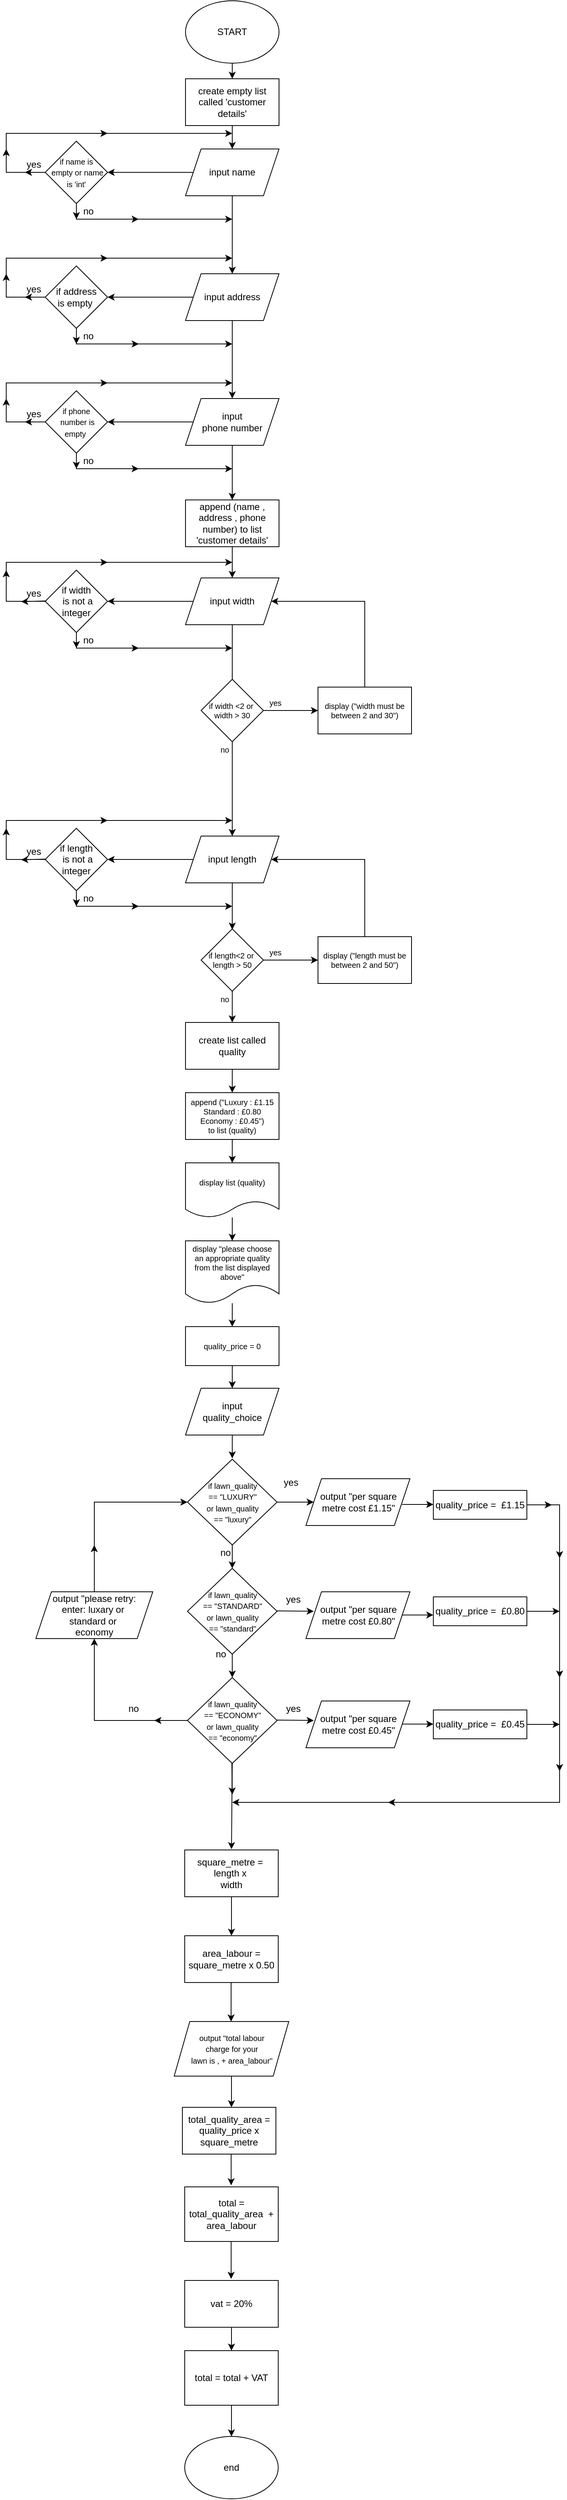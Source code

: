 <mxfile version="16.1.2" type="device"><diagram id="d7EmlIGHW1jqSqv4DtqL" name="Page-1"><mxGraphModel dx="1385" dy="753" grid="1" gridSize="10" guides="1" tooltips="1" connect="1" arrows="1" fold="1" page="1" pageScale="1" pageWidth="850" pageHeight="1100" math="0" shadow="0"><root><mxCell id="0"/><mxCell id="1" parent="0"/><mxCell id="s_3Oyef9XZxenrtB5VNs-2" style="edgeStyle=orthogonalEdgeStyle;rounded=0;orthogonalLoop=1;jettySize=auto;html=1;" parent="1" source="s_3Oyef9XZxenrtB5VNs-1" edge="1"><mxGeometry relative="1" as="geometry"><mxPoint x="400" y="100" as="targetPoint"/></mxGeometry></mxCell><mxCell id="s_3Oyef9XZxenrtB5VNs-1" value="START" style="ellipse;whiteSpace=wrap;html=1;" parent="1" vertex="1"><mxGeometry x="340" width="120" height="80" as="geometry"/></mxCell><mxCell id="s_3Oyef9XZxenrtB5VNs-4" style="edgeStyle=orthogonalEdgeStyle;rounded=0;orthogonalLoop=1;jettySize=auto;html=1;" parent="1" source="s_3Oyef9XZxenrtB5VNs-3" edge="1"><mxGeometry relative="1" as="geometry"><mxPoint x="400" y="190" as="targetPoint"/></mxGeometry></mxCell><mxCell id="s_3Oyef9XZxenrtB5VNs-3" value="create empty list called 'customer details'" style="rounded=0;whiteSpace=wrap;html=1;" parent="1" vertex="1"><mxGeometry x="340" y="100" width="120" height="60" as="geometry"/></mxCell><mxCell id="s_3Oyef9XZxenrtB5VNs-8" style="edgeStyle=orthogonalEdgeStyle;rounded=0;orthogonalLoop=1;jettySize=auto;html=1;entryX=0.5;entryY=0;entryDx=0;entryDy=0;" parent="1" source="s_3Oyef9XZxenrtB5VNs-5" target="s_3Oyef9XZxenrtB5VNs-25" edge="1"><mxGeometry relative="1" as="geometry"><mxPoint x="400" y="320" as="targetPoint"/></mxGeometry></mxCell><mxCell id="s_3Oyef9XZxenrtB5VNs-10" style="edgeStyle=orthogonalEdgeStyle;rounded=0;orthogonalLoop=1;jettySize=auto;html=1;entryX=1;entryY=0.5;entryDx=0;entryDy=0;" parent="1" source="s_3Oyef9XZxenrtB5VNs-5" target="s_3Oyef9XZxenrtB5VNs-12" edge="1"><mxGeometry relative="1" as="geometry"><mxPoint x="300" y="220" as="targetPoint"/></mxGeometry></mxCell><mxCell id="s_3Oyef9XZxenrtB5VNs-5" value="input name" style="shape=parallelogram;perimeter=parallelogramPerimeter;whiteSpace=wrap;html=1;fixedSize=1;" parent="1" vertex="1"><mxGeometry x="340" y="190" width="120" height="60" as="geometry"/></mxCell><mxCell id="s_3Oyef9XZxenrtB5VNs-13" style="edgeStyle=orthogonalEdgeStyle;rounded=0;orthogonalLoop=1;jettySize=auto;html=1;" parent="1" source="s_3Oyef9XZxenrtB5VNs-12" edge="1"><mxGeometry relative="1" as="geometry"><mxPoint x="400" y="170" as="targetPoint"/><Array as="points"><mxPoint x="110" y="220"/><mxPoint x="110" y="170"/></Array></mxGeometry></mxCell><mxCell id="s_3Oyef9XZxenrtB5VNs-19" style="edgeStyle=orthogonalEdgeStyle;rounded=0;orthogonalLoop=1;jettySize=auto;html=1;" parent="1" source="s_3Oyef9XZxenrtB5VNs-12" edge="1"><mxGeometry relative="1" as="geometry"><mxPoint x="400" y="280" as="targetPoint"/><Array as="points"><mxPoint x="200" y="280"/></Array></mxGeometry></mxCell><mxCell id="s_3Oyef9XZxenrtB5VNs-12" value="&lt;font style=&quot;font-size: 10px&quot;&gt;if name is&lt;br&gt;&amp;nbsp;empty or name is 'int'&lt;/font&gt;" style="rhombus;whiteSpace=wrap;html=1;" parent="1" vertex="1"><mxGeometry x="160" y="180" width="80" height="80" as="geometry"/></mxCell><mxCell id="s_3Oyef9XZxenrtB5VNs-14" value="yes" style="text;html=1;align=center;verticalAlign=middle;resizable=0;points=[];autosize=1;strokeColor=none;fillColor=none;" parent="1" vertex="1"><mxGeometry x="130" y="200" width="30" height="20" as="geometry"/></mxCell><mxCell id="s_3Oyef9XZxenrtB5VNs-15" value="" style="endArrow=classic;html=1;rounded=0;entryX=0.133;entryY=1;entryDx=0;entryDy=0;entryPerimeter=0;" parent="1" target="s_3Oyef9XZxenrtB5VNs-14" edge="1"><mxGeometry width="50" height="50" relative="1" as="geometry"><mxPoint x="160" y="220" as="sourcePoint"/><mxPoint x="210" y="170" as="targetPoint"/></mxGeometry></mxCell><mxCell id="s_3Oyef9XZxenrtB5VNs-16" value="" style="endArrow=classic;html=1;rounded=0;" parent="1" edge="1"><mxGeometry width="50" height="50" relative="1" as="geometry"><mxPoint x="110" y="220" as="sourcePoint"/><mxPoint x="110" y="190" as="targetPoint"/></mxGeometry></mxCell><mxCell id="s_3Oyef9XZxenrtB5VNs-17" value="" style="endArrow=classic;html=1;rounded=0;" parent="1" edge="1"><mxGeometry width="50" height="50" relative="1" as="geometry"><mxPoint x="110" y="170" as="sourcePoint"/><mxPoint x="240" y="170" as="targetPoint"/></mxGeometry></mxCell><mxCell id="s_3Oyef9XZxenrtB5VNs-18" value="no" style="text;html=1;align=center;verticalAlign=middle;resizable=0;points=[];autosize=1;strokeColor=none;fillColor=none;" parent="1" vertex="1"><mxGeometry x="200" y="260" width="30" height="20" as="geometry"/></mxCell><mxCell id="s_3Oyef9XZxenrtB5VNs-20" value="" style="endArrow=classic;html=1;rounded=0;" parent="1" edge="1"><mxGeometry width="50" height="50" relative="1" as="geometry"><mxPoint x="200" y="260" as="sourcePoint"/><mxPoint x="200" y="280" as="targetPoint"/></mxGeometry></mxCell><mxCell id="s_3Oyef9XZxenrtB5VNs-21" value="" style="endArrow=classic;html=1;rounded=0;" parent="1" edge="1"><mxGeometry width="50" height="50" relative="1" as="geometry"><mxPoint x="200" y="280" as="sourcePoint"/><mxPoint x="280" y="280" as="targetPoint"/></mxGeometry></mxCell><mxCell id="s_3Oyef9XZxenrtB5VNs-23" style="edgeStyle=orthogonalEdgeStyle;rounded=0;orthogonalLoop=1;jettySize=auto;html=1;entryX=0.5;entryY=0;entryDx=0;entryDy=0;" parent="1" source="s_3Oyef9XZxenrtB5VNs-25" target="s_3Oyef9XZxenrtB5VNs-39" edge="1"><mxGeometry relative="1" as="geometry"><mxPoint x="400" y="480" as="targetPoint"/></mxGeometry></mxCell><mxCell id="s_3Oyef9XZxenrtB5VNs-24" style="edgeStyle=orthogonalEdgeStyle;rounded=0;orthogonalLoop=1;jettySize=auto;html=1;entryX=1;entryY=0.5;entryDx=0;entryDy=0;" parent="1" source="s_3Oyef9XZxenrtB5VNs-25" target="s_3Oyef9XZxenrtB5VNs-28" edge="1"><mxGeometry relative="1" as="geometry"><mxPoint x="300" y="380" as="targetPoint"/></mxGeometry></mxCell><mxCell id="s_3Oyef9XZxenrtB5VNs-25" value="input address" style="shape=parallelogram;perimeter=parallelogramPerimeter;whiteSpace=wrap;html=1;fixedSize=1;" parent="1" vertex="1"><mxGeometry x="340" y="350" width="120" height="60" as="geometry"/></mxCell><mxCell id="s_3Oyef9XZxenrtB5VNs-26" style="edgeStyle=orthogonalEdgeStyle;rounded=0;orthogonalLoop=1;jettySize=auto;html=1;" parent="1" source="s_3Oyef9XZxenrtB5VNs-28" edge="1"><mxGeometry relative="1" as="geometry"><mxPoint x="400" y="330" as="targetPoint"/><Array as="points"><mxPoint x="110" y="380"/><mxPoint x="110" y="330"/></Array></mxGeometry></mxCell><mxCell id="s_3Oyef9XZxenrtB5VNs-27" style="edgeStyle=orthogonalEdgeStyle;rounded=0;orthogonalLoop=1;jettySize=auto;html=1;" parent="1" source="s_3Oyef9XZxenrtB5VNs-28" edge="1"><mxGeometry relative="1" as="geometry"><mxPoint x="400" y="440" as="targetPoint"/><Array as="points"><mxPoint x="200" y="440"/></Array></mxGeometry></mxCell><mxCell id="s_3Oyef9XZxenrtB5VNs-28" value="if address &lt;br&gt;is empty&amp;nbsp;" style="rhombus;whiteSpace=wrap;html=1;" parent="1" vertex="1"><mxGeometry x="160" y="340" width="80" height="80" as="geometry"/></mxCell><mxCell id="s_3Oyef9XZxenrtB5VNs-29" value="yes" style="text;html=1;align=center;verticalAlign=middle;resizable=0;points=[];autosize=1;strokeColor=none;fillColor=none;" parent="1" vertex="1"><mxGeometry x="130" y="360" width="30" height="20" as="geometry"/></mxCell><mxCell id="s_3Oyef9XZxenrtB5VNs-30" value="" style="endArrow=classic;html=1;rounded=0;entryX=0.133;entryY=1;entryDx=0;entryDy=0;entryPerimeter=0;" parent="1" target="s_3Oyef9XZxenrtB5VNs-29" edge="1"><mxGeometry width="50" height="50" relative="1" as="geometry"><mxPoint x="160" y="380" as="sourcePoint"/><mxPoint x="210" y="330" as="targetPoint"/></mxGeometry></mxCell><mxCell id="s_3Oyef9XZxenrtB5VNs-31" value="" style="endArrow=classic;html=1;rounded=0;" parent="1" edge="1"><mxGeometry width="50" height="50" relative="1" as="geometry"><mxPoint x="110" y="380" as="sourcePoint"/><mxPoint x="110" y="350" as="targetPoint"/></mxGeometry></mxCell><mxCell id="s_3Oyef9XZxenrtB5VNs-32" value="" style="endArrow=classic;html=1;rounded=0;" parent="1" edge="1"><mxGeometry width="50" height="50" relative="1" as="geometry"><mxPoint x="110" y="330" as="sourcePoint"/><mxPoint x="240" y="330" as="targetPoint"/></mxGeometry></mxCell><mxCell id="s_3Oyef9XZxenrtB5VNs-33" value="no" style="text;html=1;align=center;verticalAlign=middle;resizable=0;points=[];autosize=1;strokeColor=none;fillColor=none;" parent="1" vertex="1"><mxGeometry x="200" y="420" width="30" height="20" as="geometry"/></mxCell><mxCell id="s_3Oyef9XZxenrtB5VNs-34" value="" style="endArrow=classic;html=1;rounded=0;" parent="1" edge="1"><mxGeometry width="50" height="50" relative="1" as="geometry"><mxPoint x="200" y="420" as="sourcePoint"/><mxPoint x="200" y="440" as="targetPoint"/></mxGeometry></mxCell><mxCell id="s_3Oyef9XZxenrtB5VNs-35" value="" style="endArrow=classic;html=1;rounded=0;" parent="1" edge="1"><mxGeometry width="50" height="50" relative="1" as="geometry"><mxPoint x="200" y="440" as="sourcePoint"/><mxPoint x="280" y="440" as="targetPoint"/></mxGeometry></mxCell><mxCell id="s_3Oyef9XZxenrtB5VNs-37" style="edgeStyle=orthogonalEdgeStyle;rounded=0;orthogonalLoop=1;jettySize=auto;html=1;" parent="1" source="s_3Oyef9XZxenrtB5VNs-39" edge="1"><mxGeometry relative="1" as="geometry"><mxPoint x="400" y="640" as="targetPoint"/></mxGeometry></mxCell><mxCell id="s_3Oyef9XZxenrtB5VNs-38" style="edgeStyle=orthogonalEdgeStyle;rounded=0;orthogonalLoop=1;jettySize=auto;html=1;entryX=1;entryY=0.5;entryDx=0;entryDy=0;" parent="1" source="s_3Oyef9XZxenrtB5VNs-39" target="s_3Oyef9XZxenrtB5VNs-42" edge="1"><mxGeometry relative="1" as="geometry"><mxPoint x="300" y="540" as="targetPoint"/></mxGeometry></mxCell><mxCell id="s_3Oyef9XZxenrtB5VNs-39" value="input &lt;br&gt;phone number" style="shape=parallelogram;perimeter=parallelogramPerimeter;whiteSpace=wrap;html=1;fixedSize=1;" parent="1" vertex="1"><mxGeometry x="340" y="510" width="120" height="60" as="geometry"/></mxCell><mxCell id="s_3Oyef9XZxenrtB5VNs-40" style="edgeStyle=orthogonalEdgeStyle;rounded=0;orthogonalLoop=1;jettySize=auto;html=1;" parent="1" source="s_3Oyef9XZxenrtB5VNs-42" edge="1"><mxGeometry relative="1" as="geometry"><mxPoint x="400" y="490" as="targetPoint"/><Array as="points"><mxPoint x="110" y="540"/><mxPoint x="110" y="490"/></Array></mxGeometry></mxCell><mxCell id="s_3Oyef9XZxenrtB5VNs-41" style="edgeStyle=orthogonalEdgeStyle;rounded=0;orthogonalLoop=1;jettySize=auto;html=1;" parent="1" source="s_3Oyef9XZxenrtB5VNs-42" edge="1"><mxGeometry relative="1" as="geometry"><mxPoint x="400" y="600" as="targetPoint"/><Array as="points"><mxPoint x="200" y="600"/></Array></mxGeometry></mxCell><mxCell id="s_3Oyef9XZxenrtB5VNs-42" value="&lt;font style=&quot;font-size: 10px&quot;&gt;if phone&lt;br&gt;&amp;nbsp;number is empty&amp;nbsp;&lt;/font&gt;" style="rhombus;whiteSpace=wrap;html=1;" parent="1" vertex="1"><mxGeometry x="160" y="500" width="80" height="80" as="geometry"/></mxCell><mxCell id="s_3Oyef9XZxenrtB5VNs-43" value="yes" style="text;html=1;align=center;verticalAlign=middle;resizable=0;points=[];autosize=1;strokeColor=none;fillColor=none;" parent="1" vertex="1"><mxGeometry x="130" y="520" width="30" height="20" as="geometry"/></mxCell><mxCell id="s_3Oyef9XZxenrtB5VNs-44" value="" style="endArrow=classic;html=1;rounded=0;entryX=0.133;entryY=1;entryDx=0;entryDy=0;entryPerimeter=0;" parent="1" target="s_3Oyef9XZxenrtB5VNs-43" edge="1"><mxGeometry width="50" height="50" relative="1" as="geometry"><mxPoint x="160" y="540" as="sourcePoint"/><mxPoint x="210" y="490" as="targetPoint"/></mxGeometry></mxCell><mxCell id="s_3Oyef9XZxenrtB5VNs-45" value="" style="endArrow=classic;html=1;rounded=0;" parent="1" edge="1"><mxGeometry width="50" height="50" relative="1" as="geometry"><mxPoint x="110" y="540" as="sourcePoint"/><mxPoint x="110" y="510" as="targetPoint"/></mxGeometry></mxCell><mxCell id="s_3Oyef9XZxenrtB5VNs-46" value="" style="endArrow=classic;html=1;rounded=0;" parent="1" edge="1"><mxGeometry width="50" height="50" relative="1" as="geometry"><mxPoint x="110" y="490" as="sourcePoint"/><mxPoint x="240" y="490" as="targetPoint"/></mxGeometry></mxCell><mxCell id="s_3Oyef9XZxenrtB5VNs-47" value="no" style="text;html=1;align=center;verticalAlign=middle;resizable=0;points=[];autosize=1;strokeColor=none;fillColor=none;" parent="1" vertex="1"><mxGeometry x="200" y="580" width="30" height="20" as="geometry"/></mxCell><mxCell id="s_3Oyef9XZxenrtB5VNs-48" value="" style="endArrow=classic;html=1;rounded=0;" parent="1" edge="1"><mxGeometry width="50" height="50" relative="1" as="geometry"><mxPoint x="200" y="580" as="sourcePoint"/><mxPoint x="200" y="600" as="targetPoint"/></mxGeometry></mxCell><mxCell id="s_3Oyef9XZxenrtB5VNs-49" value="" style="endArrow=classic;html=1;rounded=0;" parent="1" edge="1"><mxGeometry width="50" height="50" relative="1" as="geometry"><mxPoint x="200" y="600" as="sourcePoint"/><mxPoint x="280" y="600" as="targetPoint"/></mxGeometry></mxCell><mxCell id="s_3Oyef9XZxenrtB5VNs-52" style="edgeStyle=orthogonalEdgeStyle;rounded=0;orthogonalLoop=1;jettySize=auto;html=1;" parent="1" source="s_3Oyef9XZxenrtB5VNs-50" edge="1"><mxGeometry relative="1" as="geometry"><mxPoint x="400" y="740" as="targetPoint"/></mxGeometry></mxCell><mxCell id="s_3Oyef9XZxenrtB5VNs-50" value="append (name , address , phone number) to list 'customer details'" style="rounded=0;whiteSpace=wrap;html=1;" parent="1" vertex="1"><mxGeometry x="340" y="640" width="120" height="60" as="geometry"/></mxCell><mxCell id="s_3Oyef9XZxenrtB5VNs-75" style="edgeStyle=orthogonalEdgeStyle;rounded=0;orthogonalLoop=1;jettySize=auto;html=1;entryX=0.5;entryY=0;entryDx=0;entryDy=0;" parent="1" source="s_3Oyef9XZxenrtB5VNs-51" target="s_3Oyef9XZxenrtB5VNs-77" edge="1"><mxGeometry relative="1" as="geometry"><mxPoint x="400" y="860.0" as="targetPoint"/></mxGeometry></mxCell><mxCell id="s_3Oyef9XZxenrtB5VNs-51" value="input width" style="shape=parallelogram;perimeter=parallelogramPerimeter;whiteSpace=wrap;html=1;fixedSize=1;" parent="1" vertex="1"><mxGeometry x="340" y="740" width="120" height="60" as="geometry"/></mxCell><mxCell id="s_3Oyef9XZxenrtB5VNs-53" value="if width&lt;br&gt;&amp;nbsp;is&amp;nbsp;not a &lt;br&gt;integer" style="rhombus;whiteSpace=wrap;html=1;" parent="1" vertex="1"><mxGeometry x="160" y="730" width="80" height="80" as="geometry"/></mxCell><mxCell id="s_3Oyef9XZxenrtB5VNs-61" style="edgeStyle=orthogonalEdgeStyle;rounded=0;orthogonalLoop=1;jettySize=auto;html=1;entryX=1;entryY=0.5;entryDx=0;entryDy=0;" parent="1" edge="1"><mxGeometry relative="1" as="geometry"><mxPoint x="240" y="770" as="targetPoint"/><mxPoint x="350" y="770" as="sourcePoint"/></mxGeometry></mxCell><mxCell id="s_3Oyef9XZxenrtB5VNs-62" style="edgeStyle=orthogonalEdgeStyle;rounded=0;orthogonalLoop=1;jettySize=auto;html=1;" parent="1" edge="1"><mxGeometry relative="1" as="geometry"><mxPoint x="400" y="720" as="targetPoint"/><Array as="points"><mxPoint x="110" y="770"/><mxPoint x="110" y="720"/></Array><mxPoint x="160" y="770" as="sourcePoint"/></mxGeometry></mxCell><mxCell id="s_3Oyef9XZxenrtB5VNs-63" value="yes" style="text;html=1;align=center;verticalAlign=middle;resizable=0;points=[];autosize=1;strokeColor=none;fillColor=none;" parent="1" vertex="1"><mxGeometry x="130" y="750" width="30" height="20" as="geometry"/></mxCell><mxCell id="s_3Oyef9XZxenrtB5VNs-64" value="" style="endArrow=classic;html=1;rounded=0;exitX=1.049;exitY=0.974;exitDx=0;exitDy=0;exitPerimeter=0;entryX=-0.03;entryY=1.021;entryDx=0;entryDy=0;entryPerimeter=0;" parent="1" source="s_3Oyef9XZxenrtB5VNs-63" target="s_3Oyef9XZxenrtB5VNs-63" edge="1"><mxGeometry width="50" height="50" relative="1" as="geometry"><mxPoint x="150" y="760" as="sourcePoint"/><mxPoint x="110" y="770" as="targetPoint"/></mxGeometry></mxCell><mxCell id="s_3Oyef9XZxenrtB5VNs-65" value="" style="endArrow=classic;html=1;rounded=0;" parent="1" edge="1"><mxGeometry width="50" height="50" relative="1" as="geometry"><mxPoint x="110" y="760" as="sourcePoint"/><mxPoint x="110" y="730" as="targetPoint"/></mxGeometry></mxCell><mxCell id="s_3Oyef9XZxenrtB5VNs-66" value="" style="endArrow=classic;html=1;rounded=0;" parent="1" edge="1"><mxGeometry width="50" height="50" relative="1" as="geometry"><mxPoint x="110" y="720" as="sourcePoint"/><mxPoint x="240" y="720" as="targetPoint"/></mxGeometry></mxCell><mxCell id="s_3Oyef9XZxenrtB5VNs-71" style="edgeStyle=orthogonalEdgeStyle;rounded=0;orthogonalLoop=1;jettySize=auto;html=1;" parent="1" edge="1"><mxGeometry relative="1" as="geometry"><mxPoint x="400" y="830" as="targetPoint"/><Array as="points"><mxPoint x="200" y="830"/></Array><mxPoint x="200" y="810" as="sourcePoint"/></mxGeometry></mxCell><mxCell id="s_3Oyef9XZxenrtB5VNs-72" value="no" style="text;html=1;align=center;verticalAlign=middle;resizable=0;points=[];autosize=1;strokeColor=none;fillColor=none;" parent="1" vertex="1"><mxGeometry x="200" y="810" width="30" height="20" as="geometry"/></mxCell><mxCell id="s_3Oyef9XZxenrtB5VNs-73" value="" style="endArrow=classic;html=1;rounded=0;" parent="1" edge="1"><mxGeometry width="50" height="50" relative="1" as="geometry"><mxPoint x="200" y="810" as="sourcePoint"/><mxPoint x="200" y="830" as="targetPoint"/></mxGeometry></mxCell><mxCell id="s_3Oyef9XZxenrtB5VNs-74" value="" style="endArrow=classic;html=1;rounded=0;" parent="1" edge="1"><mxGeometry width="50" height="50" relative="1" as="geometry"><mxPoint x="200" y="830" as="sourcePoint"/><mxPoint x="280" y="830" as="targetPoint"/></mxGeometry></mxCell><mxCell id="s_3Oyef9XZxenrtB5VNs-76" style="edgeStyle=orthogonalEdgeStyle;rounded=0;orthogonalLoop=1;jettySize=auto;html=1;" parent="1" source="s_3Oyef9XZxenrtB5VNs-77" edge="1"><mxGeometry relative="1" as="geometry"><mxPoint x="400" y="1191.0" as="targetPoint"/></mxGeometry></mxCell><mxCell id="s_3Oyef9XZxenrtB5VNs-77" value="input length" style="shape=parallelogram;perimeter=parallelogramPerimeter;whiteSpace=wrap;html=1;fixedSize=1;" parent="1" vertex="1"><mxGeometry x="340" y="1071" width="120" height="60" as="geometry"/></mxCell><mxCell id="s_3Oyef9XZxenrtB5VNs-78" value="if length&lt;br&gt;&amp;nbsp;is&amp;nbsp;not a &lt;br&gt;integer" style="rhombus;whiteSpace=wrap;html=1;" parent="1" vertex="1"><mxGeometry x="160" y="1061" width="80" height="80" as="geometry"/></mxCell><mxCell id="s_3Oyef9XZxenrtB5VNs-79" style="edgeStyle=orthogonalEdgeStyle;rounded=0;orthogonalLoop=1;jettySize=auto;html=1;entryX=1;entryY=0.5;entryDx=0;entryDy=0;" parent="1" edge="1"><mxGeometry relative="1" as="geometry"><mxPoint x="240" y="1101" as="targetPoint"/><mxPoint x="350" y="1101" as="sourcePoint"/></mxGeometry></mxCell><mxCell id="s_3Oyef9XZxenrtB5VNs-80" style="edgeStyle=orthogonalEdgeStyle;rounded=0;orthogonalLoop=1;jettySize=auto;html=1;" parent="1" edge="1"><mxGeometry relative="1" as="geometry"><mxPoint x="400" y="1051" as="targetPoint"/><Array as="points"><mxPoint x="110" y="1101"/><mxPoint x="110" y="1051"/></Array><mxPoint x="160" y="1101" as="sourcePoint"/></mxGeometry></mxCell><mxCell id="s_3Oyef9XZxenrtB5VNs-81" value="yes" style="text;html=1;align=center;verticalAlign=middle;resizable=0;points=[];autosize=1;strokeColor=none;fillColor=none;" parent="1" vertex="1"><mxGeometry x="130" y="1081" width="30" height="20" as="geometry"/></mxCell><mxCell id="s_3Oyef9XZxenrtB5VNs-82" value="" style="endArrow=classic;html=1;rounded=0;exitX=1.049;exitY=0.974;exitDx=0;exitDy=0;exitPerimeter=0;entryX=-0.03;entryY=1.021;entryDx=0;entryDy=0;entryPerimeter=0;" parent="1" source="s_3Oyef9XZxenrtB5VNs-81" target="s_3Oyef9XZxenrtB5VNs-81" edge="1"><mxGeometry width="50" height="50" relative="1" as="geometry"><mxPoint x="150" y="1091" as="sourcePoint"/><mxPoint x="110" y="1101" as="targetPoint"/></mxGeometry></mxCell><mxCell id="s_3Oyef9XZxenrtB5VNs-83" value="" style="endArrow=classic;html=1;rounded=0;" parent="1" edge="1"><mxGeometry width="50" height="50" relative="1" as="geometry"><mxPoint x="110" y="1091" as="sourcePoint"/><mxPoint x="110" y="1061" as="targetPoint"/></mxGeometry></mxCell><mxCell id="s_3Oyef9XZxenrtB5VNs-84" value="" style="endArrow=classic;html=1;rounded=0;" parent="1" edge="1"><mxGeometry width="50" height="50" relative="1" as="geometry"><mxPoint x="110" y="1051" as="sourcePoint"/><mxPoint x="240" y="1051" as="targetPoint"/></mxGeometry></mxCell><mxCell id="s_3Oyef9XZxenrtB5VNs-85" style="edgeStyle=orthogonalEdgeStyle;rounded=0;orthogonalLoop=1;jettySize=auto;html=1;" parent="1" edge="1"><mxGeometry relative="1" as="geometry"><mxPoint x="400" y="1161.0" as="targetPoint"/><Array as="points"><mxPoint x="200" y="1161"/></Array><mxPoint x="200" y="1141.0" as="sourcePoint"/></mxGeometry></mxCell><mxCell id="s_3Oyef9XZxenrtB5VNs-86" value="no" style="text;html=1;align=center;verticalAlign=middle;resizable=0;points=[];autosize=1;strokeColor=none;fillColor=none;" parent="1" vertex="1"><mxGeometry x="200" y="1141" width="30" height="20" as="geometry"/></mxCell><mxCell id="s_3Oyef9XZxenrtB5VNs-87" value="" style="endArrow=classic;html=1;rounded=0;" parent="1" edge="1"><mxGeometry width="50" height="50" relative="1" as="geometry"><mxPoint x="200" y="1141.0" as="sourcePoint"/><mxPoint x="200" y="1161.0" as="targetPoint"/></mxGeometry></mxCell><mxCell id="s_3Oyef9XZxenrtB5VNs-88" value="" style="endArrow=classic;html=1;rounded=0;" parent="1" edge="1"><mxGeometry width="50" height="50" relative="1" as="geometry"><mxPoint x="200" y="1161.0" as="sourcePoint"/><mxPoint x="280" y="1161.0" as="targetPoint"/></mxGeometry></mxCell><mxCell id="s_3Oyef9XZxenrtB5VNs-90" style="edgeStyle=orthogonalEdgeStyle;rounded=0;orthogonalLoop=1;jettySize=auto;html=1;fontSize=10;" parent="1" source="s_3Oyef9XZxenrtB5VNs-89" target="s_3Oyef9XZxenrtB5VNs-91" edge="1"><mxGeometry relative="1" as="geometry"><mxPoint x="500" y="910.0" as="targetPoint"/></mxGeometry></mxCell><mxCell id="s_3Oyef9XZxenrtB5VNs-89" value="if width &amp;lt;2 or&amp;nbsp;&lt;br&gt;width &amp;gt; 30" style="rhombus;whiteSpace=wrap;html=1;fontSize=10;" parent="1" vertex="1"><mxGeometry x="360" y="870" width="80" height="80" as="geometry"/></mxCell><mxCell id="s_3Oyef9XZxenrtB5VNs-92" style="edgeStyle=orthogonalEdgeStyle;rounded=0;orthogonalLoop=1;jettySize=auto;html=1;entryX=1;entryY=0.5;entryDx=0;entryDy=0;fontSize=10;" parent="1" source="s_3Oyef9XZxenrtB5VNs-91" target="s_3Oyef9XZxenrtB5VNs-51" edge="1"><mxGeometry relative="1" as="geometry"><Array as="points"><mxPoint x="570" y="770"/></Array></mxGeometry></mxCell><mxCell id="s_3Oyef9XZxenrtB5VNs-91" value="display (&quot;width must be between 2 and 30&quot;)" style="rounded=0;whiteSpace=wrap;html=1;fontSize=10;" parent="1" vertex="1"><mxGeometry x="510" y="880.0" width="120" height="60" as="geometry"/></mxCell><mxCell id="s_3Oyef9XZxenrtB5VNs-93" style="edgeStyle=orthogonalEdgeStyle;rounded=0;orthogonalLoop=1;jettySize=auto;html=1;fontSize=10;" parent="1" source="s_3Oyef9XZxenrtB5VNs-94" target="s_3Oyef9XZxenrtB5VNs-96" edge="1"><mxGeometry relative="1" as="geometry"><mxPoint x="500" y="1230.0" as="targetPoint"/></mxGeometry></mxCell><mxCell id="s_3Oyef9XZxenrtB5VNs-101" style="edgeStyle=orthogonalEdgeStyle;rounded=0;orthogonalLoop=1;jettySize=auto;html=1;fontSize=10;" parent="1" source="s_3Oyef9XZxenrtB5VNs-94" edge="1"><mxGeometry relative="1" as="geometry"><mxPoint x="400" y="1310.0" as="targetPoint"/></mxGeometry></mxCell><mxCell id="s_3Oyef9XZxenrtB5VNs-94" value="if length&amp;lt;2 or&amp;nbsp;&lt;br&gt;length &amp;gt; 50" style="rhombus;whiteSpace=wrap;html=1;fontSize=10;" parent="1" vertex="1"><mxGeometry x="360" y="1190" width="80" height="80" as="geometry"/></mxCell><mxCell id="s_3Oyef9XZxenrtB5VNs-95" style="edgeStyle=orthogonalEdgeStyle;rounded=0;orthogonalLoop=1;jettySize=auto;html=1;fontSize=10;entryX=1;entryY=0.5;entryDx=0;entryDy=0;" parent="1" source="s_3Oyef9XZxenrtB5VNs-96" target="s_3Oyef9XZxenrtB5VNs-77" edge="1"><mxGeometry relative="1" as="geometry"><mxPoint x="480" y="1130" as="targetPoint"/><Array as="points"><mxPoint x="570" y="1101"/></Array></mxGeometry></mxCell><mxCell id="s_3Oyef9XZxenrtB5VNs-96" value="display (&quot;length must be between 2 and 50&quot;)" style="rounded=0;whiteSpace=wrap;html=1;fontSize=10;" parent="1" vertex="1"><mxGeometry x="510" y="1200.0" width="120" height="60" as="geometry"/></mxCell><mxCell id="s_3Oyef9XZxenrtB5VNs-97" value="yes" style="text;html=1;align=center;verticalAlign=middle;resizable=0;points=[];autosize=1;strokeColor=none;fillColor=none;fontSize=10;" parent="1" vertex="1"><mxGeometry x="440" y="1210" width="30" height="20" as="geometry"/></mxCell><mxCell id="s_3Oyef9XZxenrtB5VNs-98" value="yes" style="text;html=1;align=center;verticalAlign=middle;resizable=0;points=[];autosize=1;strokeColor=none;fillColor=none;fontSize=10;" parent="1" vertex="1"><mxGeometry x="440" y="890" width="30" height="20" as="geometry"/></mxCell><mxCell id="s_3Oyef9XZxenrtB5VNs-99" value="no" style="text;html=1;align=center;verticalAlign=middle;resizable=0;points=[];autosize=1;strokeColor=none;fillColor=none;fontSize=10;" parent="1" vertex="1"><mxGeometry x="375" y="950" width="30" height="20" as="geometry"/></mxCell><mxCell id="s_3Oyef9XZxenrtB5VNs-100" value="no" style="text;html=1;align=center;verticalAlign=middle;resizable=0;points=[];autosize=1;strokeColor=none;fillColor=none;fontSize=10;" parent="1" vertex="1"><mxGeometry x="375" y="1270" width="30" height="20" as="geometry"/></mxCell><mxCell id="s_3Oyef9XZxenrtB5VNs-103" style="edgeStyle=orthogonalEdgeStyle;rounded=0;orthogonalLoop=1;jettySize=auto;html=1;fontSize=10;" parent="1" source="s_3Oyef9XZxenrtB5VNs-102" edge="1"><mxGeometry relative="1" as="geometry"><mxPoint x="400" y="1400.0" as="targetPoint"/></mxGeometry></mxCell><mxCell id="s_3Oyef9XZxenrtB5VNs-102" value="create list called quality" style="rounded=0;whiteSpace=wrap;html=1;" parent="1" vertex="1"><mxGeometry x="340" y="1310" width="120" height="60" as="geometry"/></mxCell><mxCell id="s_3Oyef9XZxenrtB5VNs-105" style="edgeStyle=orthogonalEdgeStyle;rounded=0;orthogonalLoop=1;jettySize=auto;html=1;fontSize=10;" parent="1" source="s_3Oyef9XZxenrtB5VNs-104" edge="1"><mxGeometry relative="1" as="geometry"><mxPoint x="400" y="1490" as="targetPoint"/></mxGeometry></mxCell><mxCell id="s_3Oyef9XZxenrtB5VNs-104" value="append (&quot;Luxury : £1.15&lt;br&gt;Standard : £0.80&lt;br&gt;Economy : £0.45&quot;) &lt;br&gt;to&amp;nbsp;list (quality)" style="rounded=0;whiteSpace=wrap;html=1;fontSize=10;" parent="1" vertex="1"><mxGeometry x="340" y="1400" width="120" height="60" as="geometry"/></mxCell><mxCell id="s_3Oyef9XZxenrtB5VNs-107" style="edgeStyle=orthogonalEdgeStyle;rounded=0;orthogonalLoop=1;jettySize=auto;html=1;fontSize=10;" parent="1" source="s_3Oyef9XZxenrtB5VNs-106" edge="1"><mxGeometry relative="1" as="geometry"><mxPoint x="400" y="1590" as="targetPoint"/></mxGeometry></mxCell><mxCell id="s_3Oyef9XZxenrtB5VNs-106" value="display list (quality)" style="shape=document;whiteSpace=wrap;html=1;boundedLbl=1;fontSize=10;" parent="1" vertex="1"><mxGeometry x="340" y="1490" width="120" height="70" as="geometry"/></mxCell><mxCell id="s_3Oyef9XZxenrtB5VNs-110" style="edgeStyle=orthogonalEdgeStyle;rounded=0;orthogonalLoop=1;jettySize=auto;html=1;fontSize=10;" parent="1" edge="1"><mxGeometry relative="1" as="geometry"><mxPoint x="400" y="1779" as="targetPoint"/><mxPoint x="400" y="1749" as="sourcePoint"/></mxGeometry></mxCell><mxCell id="s_3Oyef9XZxenrtB5VNs-114" style="edgeStyle=orthogonalEdgeStyle;rounded=0;orthogonalLoop=1;jettySize=auto;html=1;fontSize=10;" parent="1" source="s_3Oyef9XZxenrtB5VNs-109" edge="1"><mxGeometry relative="1" as="geometry"><mxPoint x="400" y="1700" as="targetPoint"/></mxGeometry></mxCell><mxCell id="s_3Oyef9XZxenrtB5VNs-109" value="display &quot;please choose &lt;br&gt;an appropriate quality from the list displayed above&quot;" style="shape=document;whiteSpace=wrap;html=1;boundedLbl=1;fontSize=10;" parent="1" vertex="1"><mxGeometry x="340" y="1590" width="120" height="80" as="geometry"/></mxCell><mxCell id="s_3Oyef9XZxenrtB5VNs-112" style="edgeStyle=orthogonalEdgeStyle;rounded=0;orthogonalLoop=1;jettySize=auto;html=1;fontSize=10;" parent="1" source="s_3Oyef9XZxenrtB5VNs-111" edge="1"><mxGeometry relative="1" as="geometry"><mxPoint x="400" y="1869" as="targetPoint"/></mxGeometry></mxCell><mxCell id="s_3Oyef9XZxenrtB5VNs-111" value="input &lt;br&gt;quality_choice" style="shape=parallelogram;perimeter=parallelogramPerimeter;whiteSpace=wrap;html=1;fixedSize=1;" parent="1" vertex="1"><mxGeometry x="340" y="1779" width="120" height="60" as="geometry"/></mxCell><mxCell id="s_3Oyef9XZxenrtB5VNs-115" value="quality_price = 0" style="rounded=0;whiteSpace=wrap;html=1;fontSize=10;" parent="1" vertex="1"><mxGeometry x="340" y="1700" width="120" height="50" as="geometry"/></mxCell><mxCell id="s_3Oyef9XZxenrtB5VNs-131" value="&lt;span style=&quot;font-size: 10px&quot;&gt;if lawn_quality&lt;/span&gt;&lt;br style=&quot;font-size: 10px&quot;&gt;&lt;span style=&quot;font-size: 10px&quot;&gt;== &quot;LUXURY&quot;&lt;br&gt;or&amp;nbsp;&lt;/span&gt;&lt;span style=&quot;font-size: 10px&quot;&gt;lawn_quality&lt;/span&gt;&lt;br style=&quot;font-size: 10px&quot;&gt;&lt;span style=&quot;font-size: 10px&quot;&gt;== &quot;luxury&quot;&lt;br&gt;&lt;/span&gt;" style="rhombus;whiteSpace=wrap;html=1;" parent="1" vertex="1"><mxGeometry x="342.5" y="1870" width="115" height="110" as="geometry"/></mxCell><mxCell id="s_3Oyef9XZxenrtB5VNs-132" value="yes" style="text;html=1;align=center;verticalAlign=middle;resizable=0;points=[];autosize=1;strokeColor=none;fillColor=none;" parent="1" vertex="1"><mxGeometry x="459.5" y="1890" width="30" height="20" as="geometry"/></mxCell><mxCell id="s_3Oyef9XZxenrtB5VNs-133" value="&lt;font style=&quot;font-size: 10px&quot;&gt;&lt;span&gt;if lawn_quality&lt;/span&gt;&lt;br&gt;&lt;span&gt;== &quot;STANDARD&quot; &lt;br&gt;or&amp;nbsp;&lt;/span&gt;lawn_quality&lt;br&gt;&lt;span&gt;== &quot;standard&quot;&lt;br&gt;&lt;/span&gt;&lt;/font&gt;" style="rhombus;whiteSpace=wrap;html=1;" parent="1" vertex="1"><mxGeometry x="342.5" y="2010" width="115" height="110" as="geometry"/></mxCell><mxCell id="s_3Oyef9XZxenrtB5VNs-173" style="edgeStyle=orthogonalEdgeStyle;rounded=0;orthogonalLoop=1;jettySize=auto;html=1;exitX=0;exitY=0.5;exitDx=0;exitDy=0;fontSize=10;" parent="1" source="s_3Oyef9XZxenrtB5VNs-134" edge="1"><mxGeometry relative="1" as="geometry"><mxPoint x="300" y="2204.966" as="targetPoint"/></mxGeometry></mxCell><mxCell id="s_3Oyef9XZxenrtB5VNs-134" value="&lt;span style=&quot;font-size: 10px&quot;&gt;if lawn_quality&lt;/span&gt;&lt;br style=&quot;font-size: 10px&quot;&gt;&lt;span style=&quot;font-size: 10px&quot;&gt;== &quot;ECONOMY&quot;&lt;br&gt;or&amp;nbsp;&lt;/span&gt;&lt;span style=&quot;font-size: 10px&quot;&gt;lawn_quality&lt;/span&gt;&lt;br style=&quot;font-size: 10px&quot;&gt;&lt;span style=&quot;font-size: 10px&quot;&gt;== &quot;economy&quot;&lt;/span&gt;" style="rhombus;whiteSpace=wrap;html=1;" parent="1" vertex="1"><mxGeometry x="342.5" y="2150" width="115" height="110" as="geometry"/></mxCell><mxCell id="s_3Oyef9XZxenrtB5VNs-135" value="" style="endArrow=classic;html=1;rounded=0;exitX=1;exitY=0.5;exitDx=0;exitDy=0;" parent="1" source="s_3Oyef9XZxenrtB5VNs-131" edge="1"><mxGeometry width="50" height="50" relative="1" as="geometry"><mxPoint x="534.5" y="2120" as="sourcePoint"/><mxPoint x="504.5" y="1925" as="targetPoint"/></mxGeometry></mxCell><mxCell id="s_3Oyef9XZxenrtB5VNs-136" value="" style="endArrow=classic;html=1;rounded=0;exitX=1;exitY=0.5;exitDx=0;exitDy=0;entryX=0;entryY=0.5;entryDx=0;entryDy=0;" parent="1" edge="1"><mxGeometry width="50" height="50" relative="1" as="geometry"><mxPoint x="457.5" y="2064.5" as="sourcePoint"/><mxPoint x="504.5" y="2065" as="targetPoint"/></mxGeometry></mxCell><mxCell id="s_3Oyef9XZxenrtB5VNs-137" value="" style="endArrow=classic;html=1;rounded=0;exitX=1;exitY=0.5;exitDx=0;exitDy=0;entryX=0;entryY=0.5;entryDx=0;entryDy=0;" parent="1" edge="1"><mxGeometry width="50" height="50" relative="1" as="geometry"><mxPoint x="457.5" y="2204.5" as="sourcePoint"/><mxPoint x="504.5" y="2205" as="targetPoint"/></mxGeometry></mxCell><mxCell id="s_3Oyef9XZxenrtB5VNs-138" value="" style="endArrow=classic;html=1;rounded=0;exitX=0.5;exitY=1;exitDx=0;exitDy=0;entryX=0.5;entryY=0;entryDx=0;entryDy=0;" parent="1" source="s_3Oyef9XZxenrtB5VNs-133" target="s_3Oyef9XZxenrtB5VNs-134" edge="1"><mxGeometry width="50" height="50" relative="1" as="geometry"><mxPoint x="534.5" y="2120" as="sourcePoint"/><mxPoint x="584.5" y="2070" as="targetPoint"/></mxGeometry></mxCell><mxCell id="s_3Oyef9XZxenrtB5VNs-139" value="" style="endArrow=classic;html=1;rounded=0;exitX=0.5;exitY=1;exitDx=0;exitDy=0;" parent="1" source="s_3Oyef9XZxenrtB5VNs-131" target="s_3Oyef9XZxenrtB5VNs-133" edge="1"><mxGeometry width="50" height="50" relative="1" as="geometry"><mxPoint x="534.5" y="2120" as="sourcePoint"/><mxPoint x="584.5" y="2070" as="targetPoint"/></mxGeometry></mxCell><mxCell id="s_3Oyef9XZxenrtB5VNs-140" value="yes" style="text;html=1;align=center;verticalAlign=middle;resizable=0;points=[];autosize=1;strokeColor=none;fillColor=none;" parent="1" vertex="1"><mxGeometry x="462.5" y="2040" width="30" height="20" as="geometry"/></mxCell><mxCell id="s_3Oyef9XZxenrtB5VNs-141" value="yes" style="text;html=1;align=center;verticalAlign=middle;resizable=0;points=[];autosize=1;strokeColor=none;fillColor=none;" parent="1" vertex="1"><mxGeometry x="462.5" y="2180" width="30" height="20" as="geometry"/></mxCell><mxCell id="s_3Oyef9XZxenrtB5VNs-142" value="output &quot;per square metre cost £1.15&quot;" style="shape=parallelogram;perimeter=parallelogramPerimeter;whiteSpace=wrap;html=1;fixedSize=1;" parent="1" vertex="1"><mxGeometry x="494.5" y="1895" width="133.5" height="60" as="geometry"/></mxCell><mxCell id="s_3Oyef9XZxenrtB5VNs-143" value="no" style="text;html=1;align=center;verticalAlign=middle;resizable=0;points=[];autosize=1;strokeColor=none;fillColor=none;" parent="1" vertex="1"><mxGeometry x="376" y="1980" width="30" height="20" as="geometry"/></mxCell><mxCell id="s_3Oyef9XZxenrtB5VNs-144" value="no" style="text;html=1;align=center;verticalAlign=middle;resizable=0;points=[];autosize=1;strokeColor=none;fillColor=none;" parent="1" vertex="1"><mxGeometry x="369.5" y="2110" width="30" height="20" as="geometry"/></mxCell><mxCell id="s_3Oyef9XZxenrtB5VNs-145" value="output &quot;per square metre cost £0.80&quot;" style="shape=parallelogram;perimeter=parallelogramPerimeter;whiteSpace=wrap;html=1;fixedSize=1;" parent="1" vertex="1"><mxGeometry x="494.5" y="2040" width="133.5" height="60" as="geometry"/></mxCell><mxCell id="s_3Oyef9XZxenrtB5VNs-146" value="output &quot;per square metre cost £0.45&quot;" style="shape=parallelogram;perimeter=parallelogramPerimeter;whiteSpace=wrap;html=1;fixedSize=1;" parent="1" vertex="1"><mxGeometry x="494.5" y="2180" width="133.5" height="60" as="geometry"/></mxCell><mxCell id="s_3Oyef9XZxenrtB5VNs-174" style="edgeStyle=orthogonalEdgeStyle;rounded=0;orthogonalLoop=1;jettySize=auto;html=1;exitX=0.5;exitY=0;exitDx=0;exitDy=0;fontSize=10;" parent="1" source="s_3Oyef9XZxenrtB5VNs-147" edge="1"><mxGeometry relative="1" as="geometry"><mxPoint x="222.966" y="1980" as="targetPoint"/></mxGeometry></mxCell><mxCell id="s_3Oyef9XZxenrtB5VNs-147" value="output &quot;please retry:&lt;br&gt;enter: luxary or&amp;nbsp;&lt;br&gt;standard or&amp;nbsp;&lt;br&gt;economy" style="shape=parallelogram;perimeter=parallelogramPerimeter;whiteSpace=wrap;html=1;fixedSize=1;" parent="1" vertex="1"><mxGeometry x="148" y="2040" width="150" height="60" as="geometry"/></mxCell><mxCell id="s_3Oyef9XZxenrtB5VNs-148" value="" style="endArrow=classic;html=1;rounded=0;entryX=0.5;entryY=1;entryDx=0;entryDy=0;exitX=0;exitY=0.5;exitDx=0;exitDy=0;" parent="1" source="s_3Oyef9XZxenrtB5VNs-134" target="s_3Oyef9XZxenrtB5VNs-147" edge="1"><mxGeometry width="50" height="50" relative="1" as="geometry"><mxPoint x="219" y="2180" as="sourcePoint"/><mxPoint x="269" y="2130" as="targetPoint"/><Array as="points"><mxPoint x="223" y="2205"/></Array></mxGeometry></mxCell><mxCell id="s_3Oyef9XZxenrtB5VNs-149" value="" style="endArrow=classic;html=1;rounded=0;entryX=0;entryY=0.5;entryDx=0;entryDy=0;" parent="1" target="s_3Oyef9XZxenrtB5VNs-131" edge="1"><mxGeometry width="50" height="50" relative="1" as="geometry"><mxPoint x="223" y="2040" as="sourcePoint"/><mxPoint x="223" y="1970" as="targetPoint"/><Array as="points"><mxPoint x="223" y="1925"/></Array></mxGeometry></mxCell><mxCell id="s_3Oyef9XZxenrtB5VNs-150" value="" style="endArrow=classic;html=1;rounded=0;exitX=0.5;exitY=1;exitDx=0;exitDy=0;" parent="1" source="s_3Oyef9XZxenrtB5VNs-134" edge="1"><mxGeometry width="50" height="50" relative="1" as="geometry"><mxPoint x="401" y="2260" as="sourcePoint"/><mxPoint x="399" y="2370" as="targetPoint"/></mxGeometry></mxCell><mxCell id="s_3Oyef9XZxenrtB5VNs-151" value="" style="endArrow=classic;html=1;rounded=0;" parent="1" edge="1"><mxGeometry width="50" height="50" relative="1" as="geometry"><mxPoint x="618" y="2069.7" as="sourcePoint"/><mxPoint x="658" y="2069.7" as="targetPoint"/></mxGeometry></mxCell><mxCell id="s_3Oyef9XZxenrtB5VNs-152" value="" style="endArrow=classic;html=1;rounded=0;" parent="1" edge="1"><mxGeometry width="50" height="50" relative="1" as="geometry"><mxPoint x="618" y="1928" as="sourcePoint"/><mxPoint x="658" y="1928" as="targetPoint"/></mxGeometry></mxCell><mxCell id="s_3Oyef9XZxenrtB5VNs-175" style="edgeStyle=orthogonalEdgeStyle;rounded=0;orthogonalLoop=1;jettySize=auto;html=1;fontSize=12;" parent="1" source="s_3Oyef9XZxenrtB5VNs-153" edge="1"><mxGeometry relative="1" as="geometry"><mxPoint x="400" y="2310" as="targetPoint"/><Array as="points"><mxPoint x="820" y="1929"/><mxPoint x="820" y="2310"/><mxPoint x="430" y="2310"/></Array></mxGeometry></mxCell><mxCell id="s_3Oyef9XZxenrtB5VNs-176" style="edgeStyle=orthogonalEdgeStyle;rounded=0;orthogonalLoop=1;jettySize=auto;html=1;fontSize=12;" parent="1" source="s_3Oyef9XZxenrtB5VNs-153" edge="1"><mxGeometry relative="1" as="geometry"><mxPoint x="810" y="1928.5" as="targetPoint"/></mxGeometry></mxCell><mxCell id="s_3Oyef9XZxenrtB5VNs-153" value="&lt;font style=&quot;font-size: 12px&quot;&gt;quality_price =&amp;nbsp;&amp;nbsp;£1.15&lt;/font&gt;" style="rounded=0;whiteSpace=wrap;html=1;" parent="1" vertex="1"><mxGeometry x="658" y="1910" width="120" height="37" as="geometry"/></mxCell><mxCell id="s_3Oyef9XZxenrtB5VNs-178" style="edgeStyle=orthogonalEdgeStyle;rounded=0;orthogonalLoop=1;jettySize=auto;html=1;fontSize=12;" parent="1" source="s_3Oyef9XZxenrtB5VNs-154" edge="1"><mxGeometry relative="1" as="geometry"><mxPoint x="820" y="2210.0" as="targetPoint"/></mxGeometry></mxCell><mxCell id="s_3Oyef9XZxenrtB5VNs-154" value="quality_price =&amp;nbsp;&amp;nbsp;£0.45" style="rounded=0;whiteSpace=wrap;html=1;" parent="1" vertex="1"><mxGeometry x="658" y="2191.5" width="120" height="37" as="geometry"/></mxCell><mxCell id="s_3Oyef9XZxenrtB5VNs-177" style="edgeStyle=orthogonalEdgeStyle;rounded=0;orthogonalLoop=1;jettySize=auto;html=1;fontSize=12;" parent="1" source="s_3Oyef9XZxenrtB5VNs-155" edge="1"><mxGeometry relative="1" as="geometry"><mxPoint x="820" y="2065" as="targetPoint"/></mxGeometry></mxCell><mxCell id="s_3Oyef9XZxenrtB5VNs-155" value="quality_price =&amp;nbsp; £0.80" style="rounded=0;whiteSpace=wrap;html=1;" parent="1" vertex="1"><mxGeometry x="658" y="2046.5" width="120" height="37" as="geometry"/></mxCell><mxCell id="s_3Oyef9XZxenrtB5VNs-158" value="" style="endArrow=classic;html=1;rounded=0;" parent="1" edge="1"><mxGeometry width="50" height="50" relative="1" as="geometry"><mxPoint x="618" y="2209.66" as="sourcePoint"/><mxPoint x="658" y="2209.66" as="targetPoint"/></mxGeometry></mxCell><mxCell id="s_3Oyef9XZxenrtB5VNs-160" value="no" style="text;html=1;align=center;verticalAlign=middle;resizable=0;points=[];autosize=1;strokeColor=none;fillColor=none;" parent="1" vertex="1"><mxGeometry x="258" y="2180" width="30" height="20" as="geometry"/></mxCell><mxCell id="s_3Oyef9XZxenrtB5VNs-161" value="square_metre =&amp;nbsp;&lt;br&gt;length x&amp;nbsp;&lt;br&gt;width" style="whiteSpace=wrap;html=1;" parent="1" vertex="1"><mxGeometry x="339" y="2371" width="120" height="60" as="geometry"/></mxCell><mxCell id="s_3Oyef9XZxenrtB5VNs-162" value="" style="endArrow=classic;html=1;rounded=0;exitX=0.5;exitY=1;exitDx=0;exitDy=0;entryX=0.5;entryY=0;entryDx=0;entryDy=0;" parent="1" source="s_3Oyef9XZxenrtB5VNs-161" edge="1" target="s_3Oyef9XZxenrtB5VNs-163"><mxGeometry width="50" height="50" relative="1" as="geometry"><mxPoint x="429.5" y="2521" as="sourcePoint"/><mxPoint x="391" y="2481" as="targetPoint"/></mxGeometry></mxCell><mxCell id="s_3Oyef9XZxenrtB5VNs-163" value="area_labour = square_metre x 0.50" style="whiteSpace=wrap;html=1;" parent="1" vertex="1"><mxGeometry x="339" y="2481" width="120" height="60" as="geometry"/></mxCell><mxCell id="s_3Oyef9XZxenrtB5VNs-164" value="&lt;font style=&quot;font-size: 10px&quot;&gt;output &quot;total labour&lt;br&gt;charge for your &lt;br&gt;lawn is , + area_labour&quot;&lt;/font&gt;" style="shape=parallelogram;perimeter=parallelogramPerimeter;whiteSpace=wrap;html=1;fixedSize=1;" parent="1" vertex="1"><mxGeometry x="325.5" y="2591" width="147" height="70" as="geometry"/></mxCell><mxCell id="s_3Oyef9XZxenrtB5VNs-165" value="" style="endArrow=classic;html=1;rounded=0;exitX=0.5;exitY=1;exitDx=0;exitDy=0;" parent="1" edge="1"><mxGeometry width="50" height="50" relative="1" as="geometry"><mxPoint x="398.5" y="2541" as="sourcePoint"/><mxPoint x="398.5" y="2591" as="targetPoint"/></mxGeometry></mxCell><mxCell id="s_3Oyef9XZxenrtB5VNs-166" value="" style="endArrow=classic;html=1;rounded=0;exitX=0.5;exitY=1;exitDx=0;exitDy=0;" parent="1" source="s_3Oyef9XZxenrtB5VNs-164" edge="1"><mxGeometry width="50" height="50" relative="1" as="geometry"><mxPoint x="431" y="2701" as="sourcePoint"/><mxPoint x="399" y="2701" as="targetPoint"/></mxGeometry></mxCell><mxCell id="s_3Oyef9XZxenrtB5VNs-167" value="total_quality_area = quality_price x square_metre" style="rounded=0;whiteSpace=wrap;html=1;" parent="1" vertex="1"><mxGeometry x="336" y="2701" width="120" height="60" as="geometry"/></mxCell><mxCell id="s_3Oyef9XZxenrtB5VNs-169" value="" style="endArrow=classic;html=1;rounded=0;exitX=0.5;exitY=1;exitDx=0;exitDy=0;" parent="1" edge="1"><mxGeometry width="50" height="50" relative="1" as="geometry"><mxPoint x="398.58" y="2761" as="sourcePoint"/><mxPoint x="398.58" y="2801" as="targetPoint"/></mxGeometry></mxCell><mxCell id="s_3Oyef9XZxenrtB5VNs-170" value="end" style="ellipse;whiteSpace=wrap;html=1;" parent="1" vertex="1"><mxGeometry x="339" y="3123" width="120" height="80" as="geometry"/></mxCell><mxCell id="s_3Oyef9XZxenrtB5VNs-171" value="" style="endArrow=classic;html=1;rounded=0;exitX=0.5;exitY=1;exitDx=0;exitDy=0;" parent="1" edge="1"><mxGeometry width="50" height="50" relative="1" as="geometry"><mxPoint x="398.58" y="2871" as="sourcePoint"/><mxPoint x="398.58" y="2921" as="targetPoint"/></mxGeometry></mxCell><mxCell id="s_3Oyef9XZxenrtB5VNs-179" value="" style="endArrow=classic;html=1;rounded=0;fontSize=12;" parent="1" edge="1"><mxGeometry width="50" height="50" relative="1" as="geometry"><mxPoint x="820" y="2070" as="sourcePoint"/><mxPoint x="820" y="2150" as="targetPoint"/></mxGeometry></mxCell><mxCell id="s_3Oyef9XZxenrtB5VNs-180" value="" style="endArrow=classic;html=1;rounded=0;fontSize=12;" parent="1" edge="1"><mxGeometry width="50" height="50" relative="1" as="geometry"><mxPoint x="820" y="2210" as="sourcePoint"/><mxPoint x="820" y="2270" as="targetPoint"/></mxGeometry></mxCell><mxCell id="s_3Oyef9XZxenrtB5VNs-181" value="" style="endArrow=classic;html=1;rounded=0;fontSize=12;" parent="1" edge="1"><mxGeometry width="50" height="50" relative="1" as="geometry"><mxPoint x="820" y="1947" as="sourcePoint"/><mxPoint x="820" y="1997" as="targetPoint"/></mxGeometry></mxCell><mxCell id="s_3Oyef9XZxenrtB5VNs-182" value="" style="endArrow=classic;html=1;rounded=0;fontSize=12;" parent="1" edge="1"><mxGeometry width="50" height="50" relative="1" as="geometry"><mxPoint x="750" y="2310" as="sourcePoint"/><mxPoint x="600" y="2310" as="targetPoint"/><Array as="points"/></mxGeometry></mxCell><mxCell id="s_3Oyef9XZxenrtB5VNs-184" style="edgeStyle=orthogonalEdgeStyle;rounded=0;orthogonalLoop=1;jettySize=auto;html=1;fontSize=10;" parent="1" source="s_3Oyef9XZxenrtB5VNs-183" edge="1"><mxGeometry relative="1" as="geometry"><mxPoint x="399" y="3013" as="targetPoint"/></mxGeometry></mxCell><mxCell id="s_3Oyef9XZxenrtB5VNs-183" value="vat = 20%" style="rounded=0;whiteSpace=wrap;html=1;" parent="1" vertex="1"><mxGeometry x="339" y="2923" width="120" height="60" as="geometry"/></mxCell><mxCell id="s_3Oyef9XZxenrtB5VNs-185" value="total =&lt;br&gt;total_quality_area&amp;nbsp; + area_labour" style="rounded=0;whiteSpace=wrap;html=1;" parent="1" vertex="1"><mxGeometry x="339" y="2803" width="120" height="70" as="geometry"/></mxCell><mxCell id="s_3Oyef9XZxenrtB5VNs-187" style="edgeStyle=orthogonalEdgeStyle;rounded=0;orthogonalLoop=1;jettySize=auto;html=1;entryX=0.5;entryY=0;entryDx=0;entryDy=0;fontSize=10;" parent="1" source="s_3Oyef9XZxenrtB5VNs-186" target="s_3Oyef9XZxenrtB5VNs-170" edge="1"><mxGeometry relative="1" as="geometry"/></mxCell><mxCell id="s_3Oyef9XZxenrtB5VNs-186" value="total = total + VAT" style="rounded=0;whiteSpace=wrap;html=1;" parent="1" vertex="1"><mxGeometry x="339" y="3013" width="120" height="70" as="geometry"/></mxCell><mxCell id="SdCuFtYo7lIJXwICwmAh-1" value="" style="endArrow=classic;html=1;rounded=0;fontSize=10;" edge="1" parent="1"><mxGeometry width="50" height="50" relative="1" as="geometry"><mxPoint x="399.5" y="2260" as="sourcePoint"/><mxPoint x="400" y="2300" as="targetPoint"/></mxGeometry></mxCell></root></mxGraphModel></diagram></mxfile>